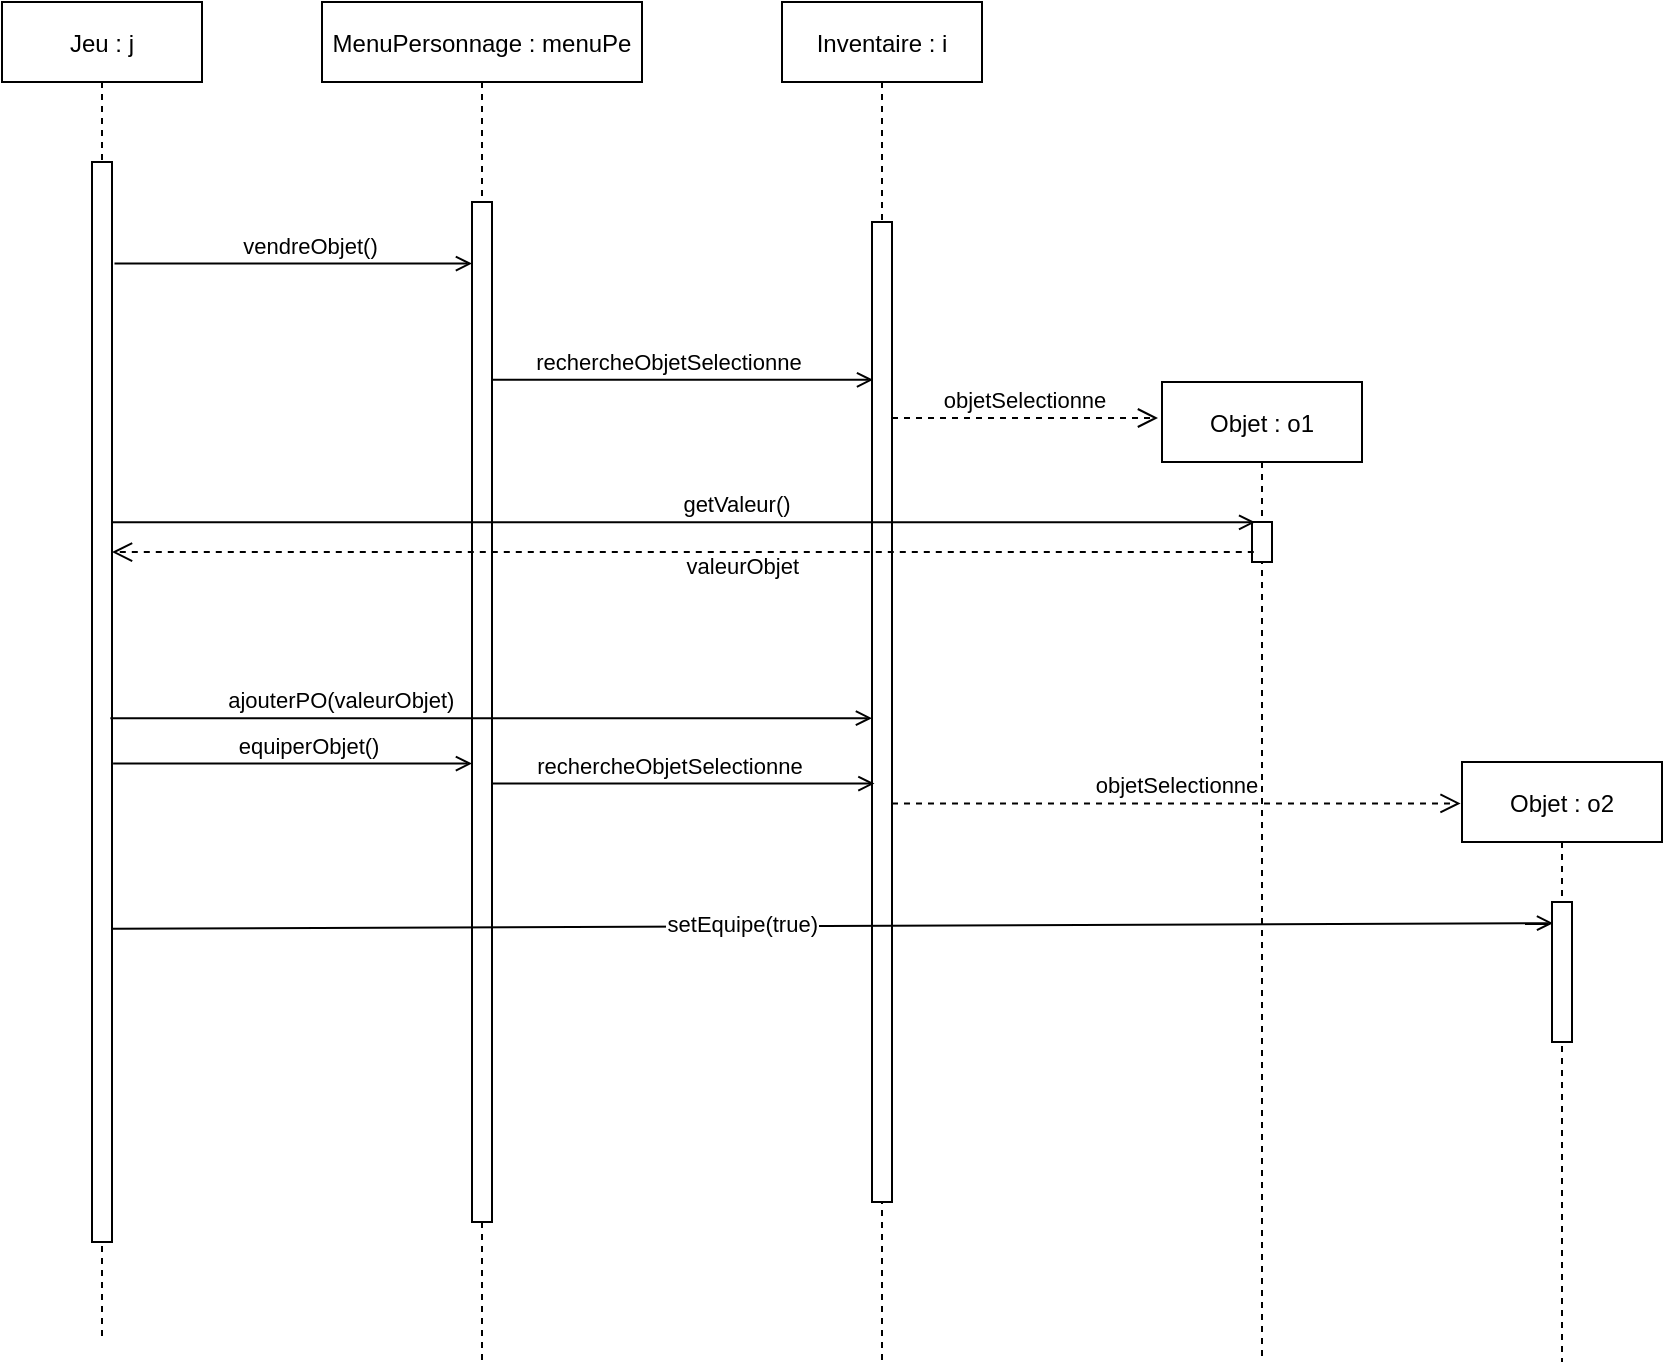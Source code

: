 <mxfile version="13.7.9" type="device"><diagram id="kgpKYQtTHZ0yAKxKKP6v" name="Page-1"><mxGraphModel dx="981" dy="567" grid="1" gridSize="10" guides="1" tooltips="1" connect="1" arrows="1" fold="1" page="1" pageScale="1" pageWidth="850" pageHeight="1100" math="0" shadow="0"><root><mxCell id="0"/><mxCell id="1" parent="0"/><mxCell id="3nuBFxr9cyL0pnOWT2aG-1" value="Jeu : j" style="shape=umlLifeline;perimeter=lifelinePerimeter;container=1;collapsible=0;recursiveResize=0;rounded=0;shadow=0;strokeWidth=1;" parent="1" vertex="1"><mxGeometry x="120" y="80" width="100" height="670" as="geometry"/></mxCell><mxCell id="3nuBFxr9cyL0pnOWT2aG-2" value="" style="points=[];perimeter=orthogonalPerimeter;rounded=0;shadow=0;strokeWidth=1;" parent="3nuBFxr9cyL0pnOWT2aG-1" vertex="1"><mxGeometry x="45" y="80" width="10" height="540" as="geometry"/></mxCell><mxCell id="zJpAbmxyRd3L3QRVwFDb-15" value="MenuPersonnage : menuPe" style="shape=umlLifeline;perimeter=lifelinePerimeter;container=1;collapsible=0;recursiveResize=0;rounded=0;shadow=0;strokeWidth=1;" parent="1" vertex="1"><mxGeometry x="280" y="80" width="160" height="680" as="geometry"/></mxCell><mxCell id="zJpAbmxyRd3L3QRVwFDb-16" value="" style="points=[];perimeter=orthogonalPerimeter;rounded=0;shadow=0;strokeWidth=1;" parent="zJpAbmxyRd3L3QRVwFDb-15" vertex="1"><mxGeometry x="75" y="100" width="10" height="510" as="geometry"/></mxCell><mxCell id="6KDkTT6nVMenY2HC1gy--1" value="Objet : o1" style="shape=umlLifeline;perimeter=lifelinePerimeter;container=1;collapsible=0;recursiveResize=0;rounded=0;shadow=0;strokeWidth=1;" parent="1" vertex="1"><mxGeometry x="700" y="270" width="100" height="490" as="geometry"/></mxCell><mxCell id="6KDkTT6nVMenY2HC1gy--2" value="" style="points=[];perimeter=orthogonalPerimeter;rounded=0;shadow=0;strokeWidth=1;" parent="6KDkTT6nVMenY2HC1gy--1" vertex="1"><mxGeometry x="45" y="70" width="10" height="20" as="geometry"/></mxCell><mxCell id="3HuNBA5Qbn6LlFR20z8S-13" value="rechercheObjetSelectionne" style="verticalAlign=bottom;endArrow=open;endSize=6;shadow=0;strokeWidth=1;entryX=0.055;entryY=0.161;entryDx=0;entryDy=0;entryPerimeter=0;" parent="1" source="zJpAbmxyRd3L3QRVwFDb-16" target="fUMTbx9oUlY-DQLhWy6u-2" edge="1"><mxGeometry x="-0.07" relative="1" as="geometry"><mxPoint x="514.86" y="250" as="targetPoint"/><mxPoint x="175" y="250" as="sourcePoint"/><mxPoint as="offset"/></mxGeometry></mxCell><mxCell id="fUMTbx9oUlY-DQLhWy6u-1" value="Inventaire : i" style="shape=umlLifeline;perimeter=lifelinePerimeter;container=1;collapsible=0;recursiveResize=0;rounded=0;shadow=0;strokeWidth=1;" vertex="1" parent="1"><mxGeometry x="510" y="80" width="100" height="680" as="geometry"/></mxCell><mxCell id="fUMTbx9oUlY-DQLhWy6u-2" value="" style="points=[];perimeter=orthogonalPerimeter;rounded=0;shadow=0;strokeWidth=1;" vertex="1" parent="fUMTbx9oUlY-DQLhWy6u-1"><mxGeometry x="45" y="110" width="10" height="490" as="geometry"/></mxCell><mxCell id="fUMTbx9oUlY-DQLhWy6u-4" value="objetSelectionne" style="verticalAlign=bottom;endArrow=open;dashed=1;endSize=8;shadow=0;strokeWidth=1;" edge="1" parent="1" source="fUMTbx9oUlY-DQLhWy6u-2"><mxGeometry x="0.002" relative="1" as="geometry"><mxPoint x="698" y="288" as="targetPoint"/><mxPoint x="580" y="288" as="sourcePoint"/><mxPoint as="offset"/></mxGeometry></mxCell><mxCell id="fUMTbx9oUlY-DQLhWy6u-5" value="vendreObjet()" style="verticalAlign=bottom;endArrow=open;endSize=6;shadow=0;strokeWidth=1;exitX=1.124;exitY=0.094;exitDx=0;exitDy=0;exitPerimeter=0;" edge="1" parent="1" source="3nuBFxr9cyL0pnOWT2aG-2" target="zJpAbmxyRd3L3QRVwFDb-16"><mxGeometry x="0.094" relative="1" as="geometry"><mxPoint x="340" y="200" as="targetPoint"/><mxPoint x="185" y="260.0" as="sourcePoint"/><mxPoint as="offset"/></mxGeometry></mxCell><mxCell id="fUMTbx9oUlY-DQLhWy6u-7" value="getValeur()" style="verticalAlign=bottom;endArrow=open;endSize=6;shadow=0;strokeWidth=1;entryX=0.159;entryY=0.007;entryDx=0;entryDy=0;entryPerimeter=0;" edge="1" parent="1" source="3nuBFxr9cyL0pnOWT2aG-2" target="6KDkTT6nVMenY2HC1gy--2"><mxGeometry x="0.094" relative="1" as="geometry"><mxPoint x="365.9" y="211.45" as="targetPoint"/><mxPoint x="186.24" y="210.42" as="sourcePoint"/><mxPoint as="offset"/></mxGeometry></mxCell><mxCell id="fUMTbx9oUlY-DQLhWy6u-8" value="valeurObjet" style="verticalAlign=bottom;endArrow=open;dashed=1;endSize=8;shadow=0;strokeWidth=1;exitX=0.09;exitY=0.753;exitDx=0;exitDy=0;exitPerimeter=0;" edge="1" parent="1" source="6KDkTT6nVMenY2HC1gy--2" target="3nuBFxr9cyL0pnOWT2aG-2"><mxGeometry x="-0.105" y="16" relative="1" as="geometry"><mxPoint x="185" y="560.11" as="targetPoint"/><mxPoint x="730" y="359" as="sourcePoint"/><mxPoint as="offset"/></mxGeometry></mxCell><mxCell id="fUMTbx9oUlY-DQLhWy6u-9" value="ajouterPO(valeurObjet)" style="verticalAlign=bottom;endArrow=open;endSize=6;shadow=0;strokeWidth=1;exitX=0.917;exitY=0.515;exitDx=0;exitDy=0;exitPerimeter=0;" edge="1" parent="1" source="3nuBFxr9cyL0pnOWT2aG-2" target="fUMTbx9oUlY-DQLhWy6u-2"><mxGeometry x="-0.393" relative="1" as="geometry"><mxPoint x="550" y="375" as="targetPoint"/><mxPoint x="185.55" y="353.18" as="sourcePoint"/><mxPoint as="offset"/></mxGeometry></mxCell><mxCell id="fUMTbx9oUlY-DQLhWy6u-12" value="rechercheObjetSelectionne" style="verticalAlign=bottom;endArrow=open;endSize=6;shadow=0;strokeWidth=1;entryX=0.124;entryY=0.573;entryDx=0;entryDy=0;entryPerimeter=0;" edge="1" parent="1" source="zJpAbmxyRd3L3QRVwFDb-16" target="fUMTbx9oUlY-DQLhWy6u-2"><mxGeometry x="-0.07" relative="1" as="geometry"><mxPoint x="559.31" y="469.15" as="targetPoint"/><mxPoint x="368.76" y="469.15" as="sourcePoint"/><mxPoint as="offset"/></mxGeometry></mxCell><mxCell id="fUMTbx9oUlY-DQLhWy6u-13" value="objetSelectionne" style="verticalAlign=bottom;endArrow=open;dashed=1;endSize=8;shadow=0;strokeWidth=1;entryX=-0.007;entryY=0.069;entryDx=0;entryDy=0;entryPerimeter=0;" edge="1" parent="1" source="fUMTbx9oUlY-DQLhWy6u-2" target="fUMTbx9oUlY-DQLhWy6u-15"><mxGeometry x="0.002" relative="1" as="geometry"><mxPoint x="701.76" y="507.58" as="targetPoint"/><mxPoint x="568.97" y="508.37" as="sourcePoint"/><mxPoint as="offset"/></mxGeometry></mxCell><mxCell id="fUMTbx9oUlY-DQLhWy6u-14" value="equiperObjet()" style="verticalAlign=bottom;endArrow=open;endSize=6;shadow=0;strokeWidth=1;exitX=1.055;exitY=0.557;exitDx=0;exitDy=0;exitPerimeter=0;" edge="1" parent="1" source="3nuBFxr9cyL0pnOWT2aG-2" target="zJpAbmxyRd3L3QRVwFDb-16"><mxGeometry x="0.094" relative="1" as="geometry"><mxPoint x="340" y="421" as="targetPoint"/><mxPoint x="210" y="421" as="sourcePoint"/><mxPoint as="offset"/></mxGeometry></mxCell><mxCell id="fUMTbx9oUlY-DQLhWy6u-15" value="Objet : o2" style="shape=umlLifeline;perimeter=lifelinePerimeter;container=1;collapsible=0;recursiveResize=0;rounded=0;shadow=0;strokeWidth=1;" vertex="1" parent="1"><mxGeometry x="850" y="460" width="100" height="300" as="geometry"/></mxCell><mxCell id="fUMTbx9oUlY-DQLhWy6u-16" value="" style="points=[];perimeter=orthogonalPerimeter;rounded=0;shadow=0;strokeWidth=1;" vertex="1" parent="fUMTbx9oUlY-DQLhWy6u-15"><mxGeometry x="45" y="70" width="10" height="70" as="geometry"/></mxCell><mxCell id="fUMTbx9oUlY-DQLhWy6u-21" value="setEquipe(true)" style="verticalAlign=bottom;endArrow=open;endSize=6;shadow=0;strokeWidth=1;exitX=0.986;exitY=0.71;exitDx=0;exitDy=0;exitPerimeter=0;entryX=0.055;entryY=0.151;entryDx=0;entryDy=0;entryPerimeter=0;" edge="1" parent="1" source="3nuBFxr9cyL0pnOWT2aG-2" target="fUMTbx9oUlY-DQLhWy6u-16"><mxGeometry x="-0.125" y="-8" relative="1" as="geometry"><mxPoint x="565" y="448.1" as="targetPoint"/><mxPoint x="184.17" y="448.1" as="sourcePoint"/><mxPoint as="offset"/></mxGeometry></mxCell></root></mxGraphModel></diagram></mxfile>